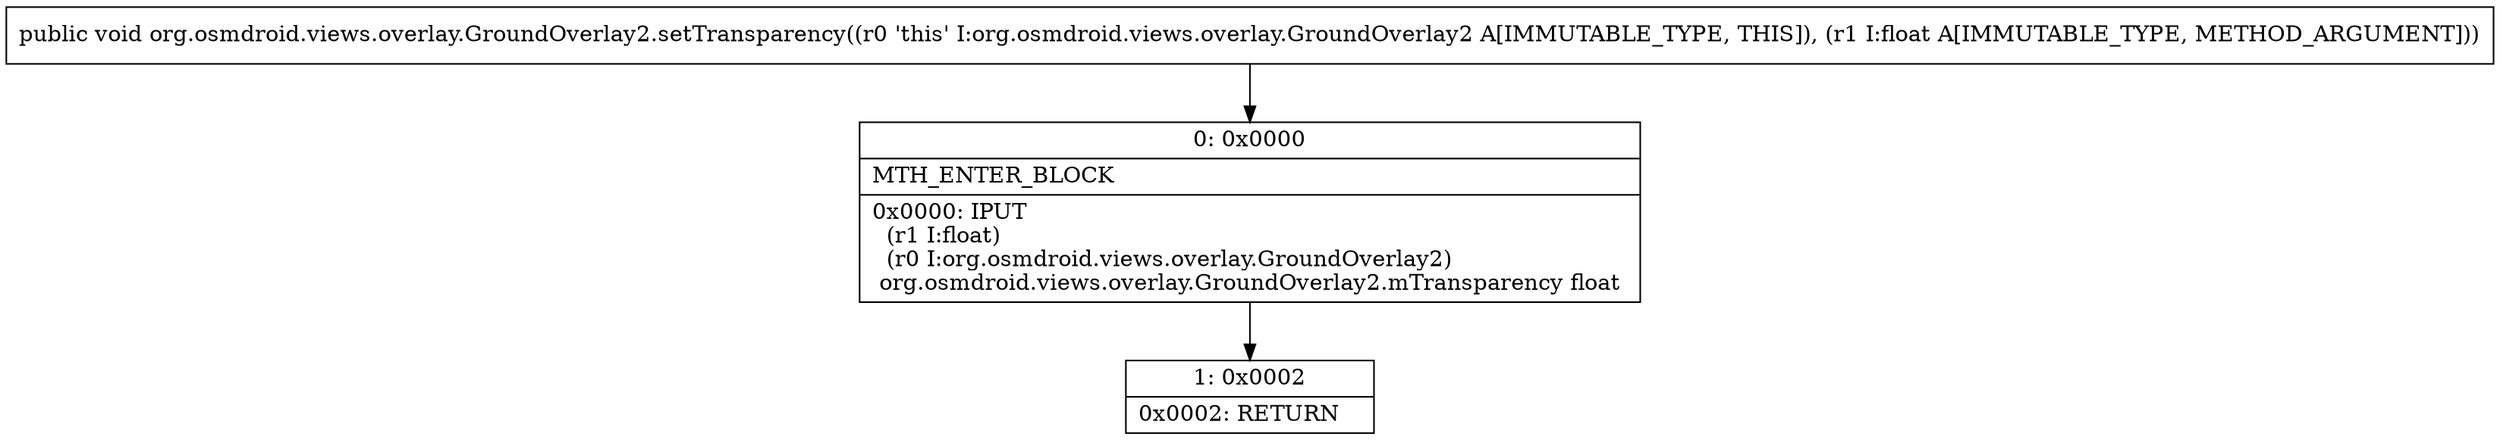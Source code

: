 digraph "CFG fororg.osmdroid.views.overlay.GroundOverlay2.setTransparency(F)V" {
Node_0 [shape=record,label="{0\:\ 0x0000|MTH_ENTER_BLOCK\l|0x0000: IPUT  \l  (r1 I:float)\l  (r0 I:org.osmdroid.views.overlay.GroundOverlay2)\l org.osmdroid.views.overlay.GroundOverlay2.mTransparency float \l}"];
Node_1 [shape=record,label="{1\:\ 0x0002|0x0002: RETURN   \l}"];
MethodNode[shape=record,label="{public void org.osmdroid.views.overlay.GroundOverlay2.setTransparency((r0 'this' I:org.osmdroid.views.overlay.GroundOverlay2 A[IMMUTABLE_TYPE, THIS]), (r1 I:float A[IMMUTABLE_TYPE, METHOD_ARGUMENT])) }"];
MethodNode -> Node_0;
Node_0 -> Node_1;
}

